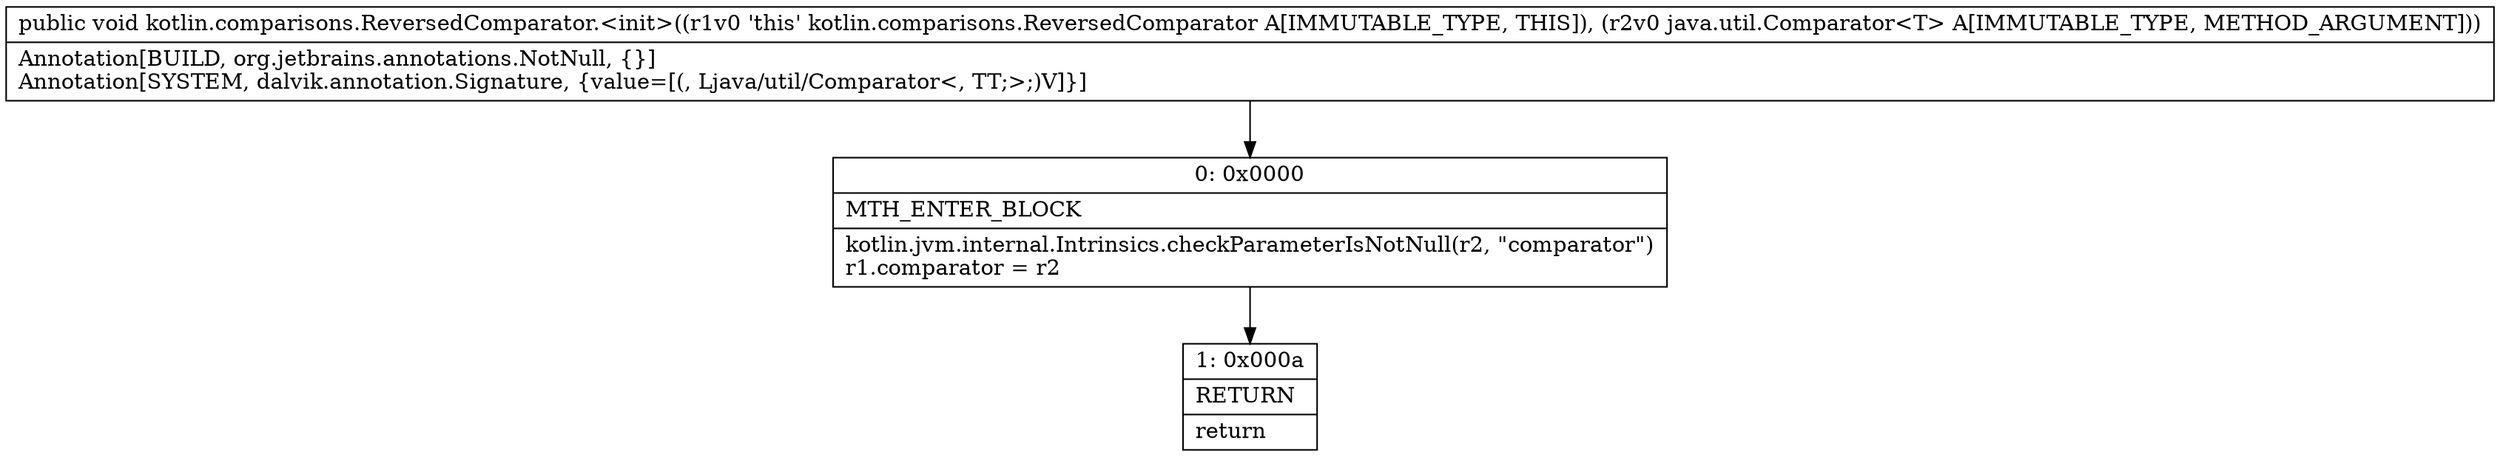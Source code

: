 digraph "CFG forkotlin.comparisons.ReversedComparator.\<init\>(Ljava\/util\/Comparator;)V" {
Node_0 [shape=record,label="{0\:\ 0x0000|MTH_ENTER_BLOCK\l|kotlin.jvm.internal.Intrinsics.checkParameterIsNotNull(r2, \"comparator\")\lr1.comparator = r2\l}"];
Node_1 [shape=record,label="{1\:\ 0x000a|RETURN\l|return\l}"];
MethodNode[shape=record,label="{public void kotlin.comparisons.ReversedComparator.\<init\>((r1v0 'this' kotlin.comparisons.ReversedComparator A[IMMUTABLE_TYPE, THIS]), (r2v0 java.util.Comparator\<T\> A[IMMUTABLE_TYPE, METHOD_ARGUMENT]))  | Annotation[BUILD, org.jetbrains.annotations.NotNull, \{\}]\lAnnotation[SYSTEM, dalvik.annotation.Signature, \{value=[(, Ljava\/util\/Comparator\<, TT;\>;)V]\}]\l}"];
MethodNode -> Node_0;
Node_0 -> Node_1;
}

